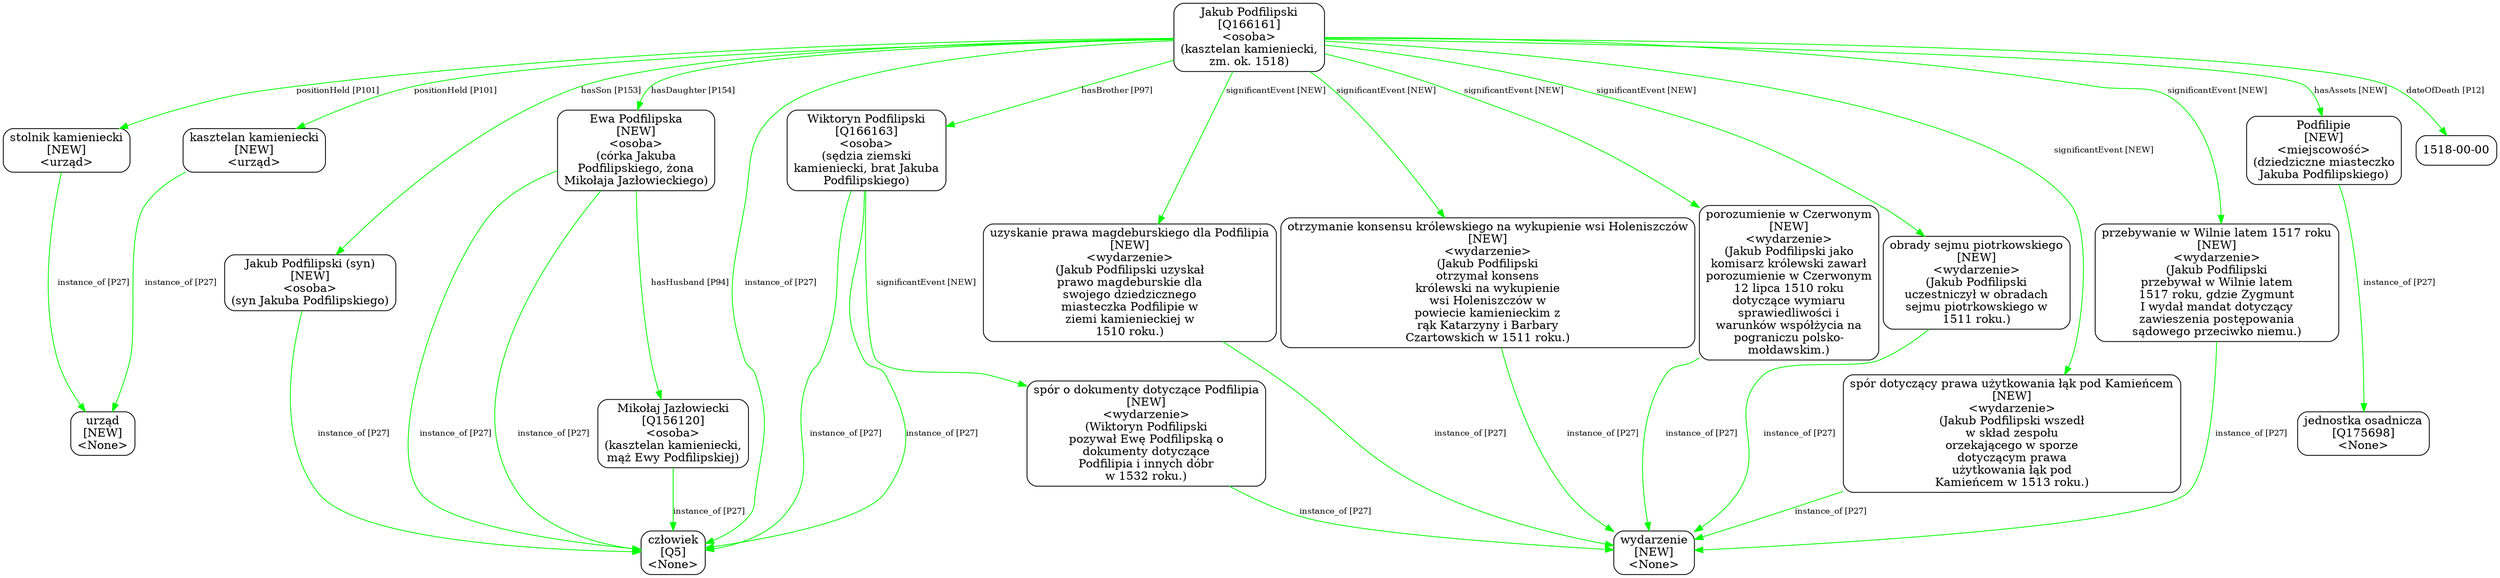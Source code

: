 digraph {
	node [shape=box,
		style=rounded
	];
	edge [fontsize=10];
	"Jakub Podfilipski
[Q166161]
<osoba>
(kasztelan kamieniecki,
zm. ok. 1518)"	[color=black,
		label="Jakub Podfilipski
[Q166161]
<osoba>
(kasztelan kamieniecki,
zm. ok. 1518)"];
	"kasztelan kamieniecki
[NEW]
<urząd>"	[color=black,
		label="kasztelan kamieniecki
[NEW]
<urząd>"];
	"Jakub Podfilipski
[Q166161]
<osoba>
(kasztelan kamieniecki,
zm. ok. 1518)" -> "kasztelan kamieniecki
[NEW]
<urząd>"	[color=green,
		label="positionHeld [P101]"];
	"Jakub Podfilipski (syn)
[NEW]
<osoba>
(syn Jakuba Podfilipskiego)"	[color=black,
		label="Jakub Podfilipski (syn)
[NEW]
<osoba>
(syn Jakuba Podfilipskiego)"];
	"Jakub Podfilipski
[Q166161]
<osoba>
(kasztelan kamieniecki,
zm. ok. 1518)" -> "Jakub Podfilipski (syn)
[NEW]
<osoba>
(syn Jakuba Podfilipskiego)"	[color=green,
		label="hasSon [P153]"];
	"Ewa Podfilipska
[NEW]
<osoba>
(córka Jakuba
Podfilipskiego, żona
Mikołaja Jazłowieckiego)"	[color=black,
		label="Ewa Podfilipska
[NEW]
<osoba>
(córka Jakuba
Podfilipskiego, żona
Mikołaja Jazłowieckiego)"];
	"Jakub Podfilipski
[Q166161]
<osoba>
(kasztelan kamieniecki,
zm. ok. 1518)" -> "Ewa Podfilipska
[NEW]
<osoba>
(córka Jakuba
Podfilipskiego, żona
Mikołaja Jazłowieckiego)"	[color=green,
		label="hasDaughter [P154]"];
	"Wiktoryn Podfilipski
[Q166163]
<osoba>
(sędzia ziemski
kamieniecki, brat Jakuba
Podfilipskiego)"	[color=black,
		label="Wiktoryn Podfilipski
[Q166163]
<osoba>
(sędzia ziemski
kamieniecki, brat Jakuba
Podfilipskiego)"];
	"Jakub Podfilipski
[Q166161]
<osoba>
(kasztelan kamieniecki,
zm. ok. 1518)" -> "Wiktoryn Podfilipski
[Q166163]
<osoba>
(sędzia ziemski
kamieniecki, brat Jakuba
Podfilipskiego)"	[color=green,
		label="hasBrother [P97]"];
	"Podfilipie
[NEW]
<miejscowość>
(dziedziczne miasteczko
Jakuba Podfilipskiego)"	[color=black,
		label="Podfilipie
[NEW]
<miejscowość>
(dziedziczne miasteczko
Jakuba Podfilipskiego)"];
	"Jakub Podfilipski
[Q166161]
<osoba>
(kasztelan kamieniecki,
zm. ok. 1518)" -> "Podfilipie
[NEW]
<miejscowość>
(dziedziczne miasteczko
Jakuba Podfilipskiego)"	[color=green,
		label="hasAssets [NEW]"];
	"stolnik kamieniecki
[NEW]
<urząd>"	[color=black,
		label="stolnik kamieniecki
[NEW]
<urząd>"];
	"Jakub Podfilipski
[Q166161]
<osoba>
(kasztelan kamieniecki,
zm. ok. 1518)" -> "stolnik kamieniecki
[NEW]
<urząd>"	[color=green,
		label="positionHeld [P101]"];
	"uzyskanie prawa magdeburskiego dla Podfilipia
[NEW]
<wydarzenie>
(Jakub Podfilipski uzyskał
prawo magdeburskie dla
swojego dziedzicznego
\
miasteczka Podfilipie w
ziemi kamienieckiej w
1510 roku.)"	[color=black,
		label="uzyskanie prawa magdeburskiego dla Podfilipia
[NEW]
<wydarzenie>
(Jakub Podfilipski uzyskał
prawo magdeburskie dla
swojego dziedzicznego
\
miasteczka Podfilipie w
ziemi kamienieckiej w
1510 roku.)"];
	"Jakub Podfilipski
[Q166161]
<osoba>
(kasztelan kamieniecki,
zm. ok. 1518)" -> "uzyskanie prawa magdeburskiego dla Podfilipia
[NEW]
<wydarzenie>
(Jakub Podfilipski uzyskał
prawo magdeburskie dla
swojego dziedzicznego
\
miasteczka Podfilipie w
ziemi kamienieckiej w
1510 roku.)"	[color=green,
		label="significantEvent [NEW]"];
	"otrzymanie konsensu królewskiego na wykupienie wsi Holeniszczów
[NEW]
<wydarzenie>
(Jakub Podfilipski
otrzymał konsens
królewski \
na wykupienie
wsi Holeniszczów w
powiecie kamienieckim z
rąk Katarzyny i Barbary
Czartowskich w 1511 roku.)"	[color=black,
		label="otrzymanie konsensu królewskiego na wykupienie wsi Holeniszczów
[NEW]
<wydarzenie>
(Jakub Podfilipski
otrzymał konsens
królewski \
na wykupienie
wsi Holeniszczów w
powiecie kamienieckim z
rąk Katarzyny i Barbary
Czartowskich w 1511 roku.)"];
	"Jakub Podfilipski
[Q166161]
<osoba>
(kasztelan kamieniecki,
zm. ok. 1518)" -> "otrzymanie konsensu królewskiego na wykupienie wsi Holeniszczów
[NEW]
<wydarzenie>
(Jakub Podfilipski
otrzymał konsens
królewski \
na wykupienie
wsi Holeniszczów w
powiecie kamienieckim z
rąk Katarzyny i Barbary
Czartowskich w 1511 roku.)"	[color=green,
		label="significantEvent [NEW]"];
	"porozumienie w Czerwonym
[NEW]
<wydarzenie>
(Jakub Podfilipski jako
komisarz królewski zawarł
porozumienie w Czerwonym
12 lipca \
1510 roku
dotyczące wymiaru
sprawiedliwości i
warunków współżycia na
pograniczu polsko-
mołdawskim.)"	[color=black,
		label="porozumienie w Czerwonym
[NEW]
<wydarzenie>
(Jakub Podfilipski jako
komisarz królewski zawarł
porozumienie w Czerwonym
12 lipca \
1510 roku
dotyczące wymiaru
sprawiedliwości i
warunków współżycia na
pograniczu polsko-
mołdawskim.)"];
	"Jakub Podfilipski
[Q166161]
<osoba>
(kasztelan kamieniecki,
zm. ok. 1518)" -> "porozumienie w Czerwonym
[NEW]
<wydarzenie>
(Jakub Podfilipski jako
komisarz królewski zawarł
porozumienie w Czerwonym
12 lipca \
1510 roku
dotyczące wymiaru
sprawiedliwości i
warunków współżycia na
pograniczu polsko-
mołdawskim.)"	[color=green,
		label="significantEvent [NEW]"];
	"obrady sejmu piotrkowskiego
[NEW]
<wydarzenie>
(Jakub Podfilipski
uczestniczył w obradach
sejmu piotrkowskiego w
1511 roku.)"	[color=black,
		label="obrady sejmu piotrkowskiego
[NEW]
<wydarzenie>
(Jakub Podfilipski
uczestniczył w obradach
sejmu piotrkowskiego w
1511 roku.)"];
	"Jakub Podfilipski
[Q166161]
<osoba>
(kasztelan kamieniecki,
zm. ok. 1518)" -> "obrady sejmu piotrkowskiego
[NEW]
<wydarzenie>
(Jakub Podfilipski
uczestniczył w obradach
sejmu piotrkowskiego w
1511 roku.)"	[color=green,
		label="significantEvent [NEW]"];
	"spór dotyczący prawa użytkowania łąk pod Kamieńcem
[NEW]
<wydarzenie>
(Jakub Podfilipski wszedł
w skład zespołu
orzekającego \
w sporze
dotyczącym prawa
użytkowania łąk pod
Kamieńcem w 1513 roku.)"	[color=black,
		label="spór dotyczący prawa użytkowania łąk pod Kamieńcem
[NEW]
<wydarzenie>
(Jakub Podfilipski wszedł
w skład zespołu
orzekającego \
w sporze
dotyczącym prawa
użytkowania łąk pod
Kamieńcem w 1513 roku.)"];
	"Jakub Podfilipski
[Q166161]
<osoba>
(kasztelan kamieniecki,
zm. ok. 1518)" -> "spór dotyczący prawa użytkowania łąk pod Kamieńcem
[NEW]
<wydarzenie>
(Jakub Podfilipski wszedł
w skład zespołu
orzekającego \
w sporze
dotyczącym prawa
użytkowania łąk pod
Kamieńcem w 1513 roku.)"	[color=green,
		label="significantEvent [NEW]"];
	"przebywanie w Wilnie latem 1517 roku
[NEW]
<wydarzenie>
(Jakub Podfilipski
przebywał w Wilnie latem
1517 roku, gdzie Zygmunt
I \
wydał mandat dotyczący
zawieszenia postępowania
sądowego przeciwko niemu.)"	[color=black,
		label="przebywanie w Wilnie latem 1517 roku
[NEW]
<wydarzenie>
(Jakub Podfilipski
przebywał w Wilnie latem
1517 roku, gdzie Zygmunt
I \
wydał mandat dotyczący
zawieszenia postępowania
sądowego przeciwko niemu.)"];
	"Jakub Podfilipski
[Q166161]
<osoba>
(kasztelan kamieniecki,
zm. ok. 1518)" -> "przebywanie w Wilnie latem 1517 roku
[NEW]
<wydarzenie>
(Jakub Podfilipski
przebywał w Wilnie latem
1517 roku, gdzie Zygmunt
I \
wydał mandat dotyczący
zawieszenia postępowania
sądowego przeciwko niemu.)"	[color=green,
		label="significantEvent [NEW]"];
	"Jakub Podfilipski
[Q166161]
<osoba>
(kasztelan kamieniecki,
zm. ok. 1518)" -> "człowiek
[Q5]
<None>"	[color=green,
		label="instance_of [P27]"];
	"Jakub Podfilipski
[Q166161]
<osoba>
(kasztelan kamieniecki,
zm. ok. 1518)" -> "1518-00-00"	[color=green,
		label="dateOfDeath [P12]",
		minlen=1];
	"kasztelan kamieniecki
[NEW]
<urząd>" -> "urząd
[NEW]
<None>"	[color=green,
		label="instance_of [P27]"];
	"Jakub Podfilipski (syn)
[NEW]
<osoba>
(syn Jakuba Podfilipskiego)" -> "człowiek
[Q5]
<None>"	[color=green,
		label="instance_of [P27]"];
	"Mikołaj Jazłowiecki
[Q156120]
<osoba>
(kasztelan kamieniecki,
mąż Ewy Podfilipskiej)"	[color=black,
		label="Mikołaj Jazłowiecki
[Q156120]
<osoba>
(kasztelan kamieniecki,
mąż Ewy Podfilipskiej)"];
	"Ewa Podfilipska
[NEW]
<osoba>
(córka Jakuba
Podfilipskiego, żona
Mikołaja Jazłowieckiego)" -> "Mikołaj Jazłowiecki
[Q156120]
<osoba>
(kasztelan kamieniecki,
mąż Ewy Podfilipskiej)"	[color=green,
		label="hasHusband [P94]"];
	"Ewa Podfilipska
[NEW]
<osoba>
(córka Jakuba
Podfilipskiego, żona
Mikołaja Jazłowieckiego)" -> "człowiek
[Q5]
<None>"	[color=green,
		label="instance_of [P27]"];
	"Ewa Podfilipska
[NEW]
<osoba>
(córka Jakuba
Podfilipskiego, żona
Mikołaja Jazłowieckiego)" -> "człowiek
[Q5]
<None>"	[color=green,
		label="instance_of [P27]"];
	"Mikołaj Jazłowiecki
[Q156120]
<osoba>
(kasztelan kamieniecki,
mąż Ewy Podfilipskiej)" -> "człowiek
[Q5]
<None>"	[color=green,
		label="instance_of [P27]"];
	"spór o dokumenty dotyczące Podfilipia
[NEW]
<wydarzenie>
(Wiktoryn Podfilipski
pozywał Ewę Podfilipską o
dokumenty dotyczące
\
Podfilipia i innych dóbr
w 1532 roku.)"	[color=black,
		label="spór o dokumenty dotyczące Podfilipia
[NEW]
<wydarzenie>
(Wiktoryn Podfilipski
pozywał Ewę Podfilipską o
dokumenty dotyczące
\
Podfilipia i innych dóbr
w 1532 roku.)"];
	"Wiktoryn Podfilipski
[Q166163]
<osoba>
(sędzia ziemski
kamieniecki, brat Jakuba
Podfilipskiego)" -> "spór o dokumenty dotyczące Podfilipia
[NEW]
<wydarzenie>
(Wiktoryn Podfilipski
pozywał Ewę Podfilipską o
dokumenty dotyczące
\
Podfilipia i innych dóbr
w 1532 roku.)"	[color=green,
		label="significantEvent [NEW]"];
	"Wiktoryn Podfilipski
[Q166163]
<osoba>
(sędzia ziemski
kamieniecki, brat Jakuba
Podfilipskiego)" -> "człowiek
[Q5]
<None>"	[color=green,
		label="instance_of [P27]"];
	"Wiktoryn Podfilipski
[Q166163]
<osoba>
(sędzia ziemski
kamieniecki, brat Jakuba
Podfilipskiego)" -> "człowiek
[Q5]
<None>"	[color=green,
		label="instance_of [P27]"];
	"Podfilipie
[NEW]
<miejscowość>
(dziedziczne miasteczko
Jakuba Podfilipskiego)" -> "jednostka osadnicza
[Q175698]
<None>"	[color=green,
		label="instance_of [P27]",
		minlen=1];
	"stolnik kamieniecki
[NEW]
<urząd>" -> "urząd
[NEW]
<None>"	[color=green,
		label="instance_of [P27]"];
	"uzyskanie prawa magdeburskiego dla Podfilipia
[NEW]
<wydarzenie>
(Jakub Podfilipski uzyskał
prawo magdeburskie dla
swojego dziedzicznego
\
miasteczka Podfilipie w
ziemi kamienieckiej w
1510 roku.)" -> "wydarzenie
[NEW]
<None>"	[color=green,
		label="instance_of [P27]"];
	"otrzymanie konsensu królewskiego na wykupienie wsi Holeniszczów
[NEW]
<wydarzenie>
(Jakub Podfilipski
otrzymał konsens
królewski \
na wykupienie
wsi Holeniszczów w
powiecie kamienieckim z
rąk Katarzyny i Barbary
Czartowskich w 1511 roku.)" -> "wydarzenie
[NEW]
<None>"	[color=green,
		label="instance_of [P27]"];
	"porozumienie w Czerwonym
[NEW]
<wydarzenie>
(Jakub Podfilipski jako
komisarz królewski zawarł
porozumienie w Czerwonym
12 lipca \
1510 roku
dotyczące wymiaru
sprawiedliwości i
warunków współżycia na
pograniczu polsko-
mołdawskim.)" -> "wydarzenie
[NEW]
<None>"	[color=green,
		label="instance_of [P27]"];
	"obrady sejmu piotrkowskiego
[NEW]
<wydarzenie>
(Jakub Podfilipski
uczestniczył w obradach
sejmu piotrkowskiego w
1511 roku.)" -> "wydarzenie
[NEW]
<None>"	[color=green,
		label="instance_of [P27]"];
	"spór dotyczący prawa użytkowania łąk pod Kamieńcem
[NEW]
<wydarzenie>
(Jakub Podfilipski wszedł
w skład zespołu
orzekającego \
w sporze
dotyczącym prawa
użytkowania łąk pod
Kamieńcem w 1513 roku.)" -> "wydarzenie
[NEW]
<None>"	[color=green,
		label="instance_of [P27]"];
	"przebywanie w Wilnie latem 1517 roku
[NEW]
<wydarzenie>
(Jakub Podfilipski
przebywał w Wilnie latem
1517 roku, gdzie Zygmunt
I \
wydał mandat dotyczący
zawieszenia postępowania
sądowego przeciwko niemu.)" -> "wydarzenie
[NEW]
<None>"	[color=green,
		label="instance_of [P27]"];
	"spór o dokumenty dotyczące Podfilipia
[NEW]
<wydarzenie>
(Wiktoryn Podfilipski
pozywał Ewę Podfilipską o
dokumenty dotyczące
\
Podfilipia i innych dóbr
w 1532 roku.)" -> "wydarzenie
[NEW]
<None>"	[color=green,
		label="instance_of [P27]"];
}
